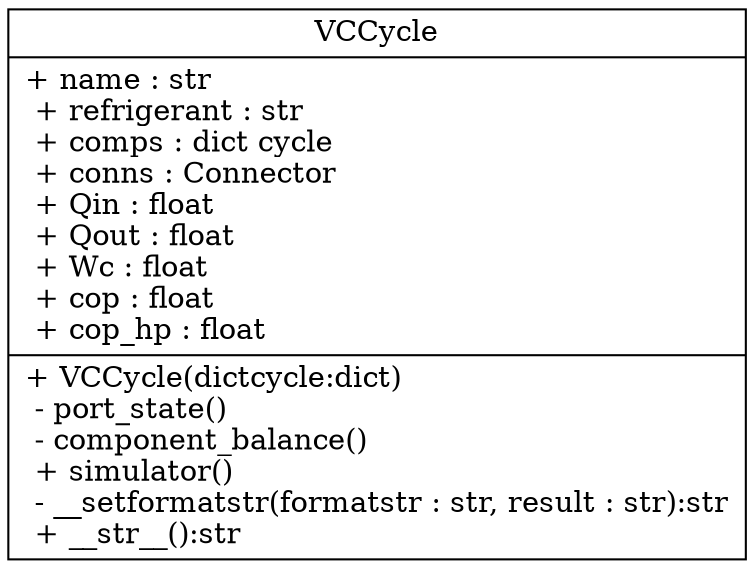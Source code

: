 digraph "classes" {
rankdir=BT
charset="utf-8"
"VCCycle" [
       color="black", fontcolor="black", 
      label="{VCCycle|
       + name : str\l 
       + refrigerant : str\l
       + comps : dict cycle\l 
       + conns : Connector\l
       + Qin : float\l 
       + Qout : float\l 
       + Wc : float\l
       + cop : float\l
       + cop_hp : float\l|
       + VCCycle(dictcycle:dict)\l
       - port_state()\l 
       - component_balance()\l 
       + simulator()\l 
       - __setformatstr(formatstr : str, result : str):str\l
       + __str__():str\l}", shape="record", style="solid"];
}
